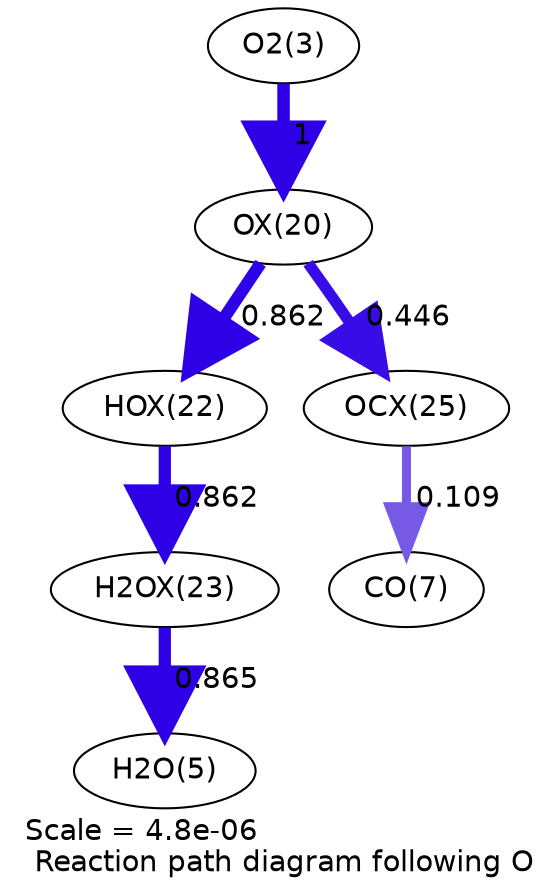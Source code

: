 digraph reaction_paths {
center=1;
s5 -> s23[fontname="Helvetica", penwidth=6, arrowsize=3, color="0.7, 1.5, 0.9"
, label=" 1"];
s23 -> s25[fontname="Helvetica", penwidth=5.89, arrowsize=2.94, color="0.7, 1.36, 0.9"
, label=" 0.862"];
s23 -> s28[fontname="Helvetica", penwidth=5.39, arrowsize=2.7, color="0.7, 0.946, 0.9"
, label=" 0.446"];
s25 -> s26[fontname="Helvetica", penwidth=5.89, arrowsize=2.94, color="0.7, 1.36, 0.9"
, label=" 0.862"];
s26 -> s7[fontname="Helvetica", penwidth=5.89, arrowsize=2.95, color="0.7, 1.36, 0.9"
, label=" 0.865"];
s28 -> s9[fontname="Helvetica", penwidth=4.33, arrowsize=2.16, color="0.7, 0.609, 0.9"
, label=" 0.109"];
s5 [ fontname="Helvetica", label="O2(3)"];
s7 [ fontname="Helvetica", label="H2O(5)"];
s9 [ fontname="Helvetica", label="CO(7)"];
s23 [ fontname="Helvetica", label="OX(20)"];
s25 [ fontname="Helvetica", label="HOX(22)"];
s26 [ fontname="Helvetica", label="H2OX(23)"];
s28 [ fontname="Helvetica", label="OCX(25)"];
 label = "Scale = 4.8e-06\l Reaction path diagram following O";
 fontname = "Helvetica";
}

